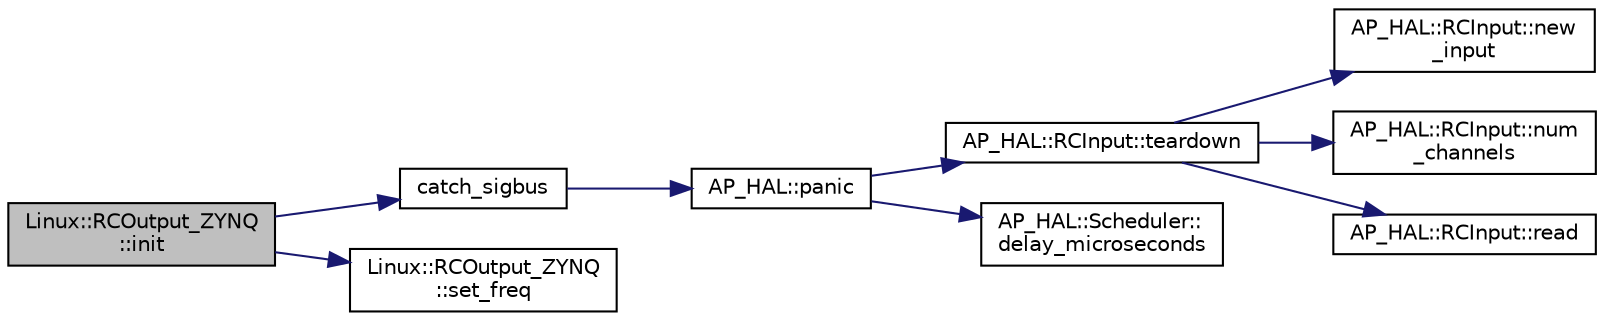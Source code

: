 digraph "Linux::RCOutput_ZYNQ::init"
{
 // INTERACTIVE_SVG=YES
  edge [fontname="Helvetica",fontsize="10",labelfontname="Helvetica",labelfontsize="10"];
  node [fontname="Helvetica",fontsize="10",shape=record];
  rankdir="LR";
  Node1 [label="Linux::RCOutput_ZYNQ\l::init",height=0.2,width=0.4,color="black", fillcolor="grey75", style="filled", fontcolor="black"];
  Node1 -> Node2 [color="midnightblue",fontsize="10",style="solid",fontname="Helvetica"];
  Node2 [label="catch_sigbus",height=0.2,width=0.4,color="black", fillcolor="white", style="filled",URL="$RCOutput__ZYNQ_8cpp.html#ae38f8ce16efbab679639a983f769906a"];
  Node2 -> Node3 [color="midnightblue",fontsize="10",style="solid",fontname="Helvetica"];
  Node3 [label="AP_HAL::panic",height=0.2,width=0.4,color="black", fillcolor="white", style="filled",URL="$namespaceAP__HAL.html#a71832f03d849a0c088f04fc98d3c8143"];
  Node3 -> Node4 [color="midnightblue",fontsize="10",style="solid",fontname="Helvetica"];
  Node4 [label="AP_HAL::RCInput::teardown",height=0.2,width=0.4,color="black", fillcolor="white", style="filled",URL="$classAP__HAL_1_1RCInput.html#a2bea13d38f2b9ae8bf5193a3a69f0a31"];
  Node4 -> Node5 [color="midnightblue",fontsize="10",style="solid",fontname="Helvetica"];
  Node5 [label="AP_HAL::RCInput::new\l_input",height=0.2,width=0.4,color="black", fillcolor="white", style="filled",URL="$classAP__HAL_1_1RCInput.html#aee1fade33080edef83dd7db0fad0f7da"];
  Node4 -> Node6 [color="midnightblue",fontsize="10",style="solid",fontname="Helvetica"];
  Node6 [label="AP_HAL::RCInput::num\l_channels",height=0.2,width=0.4,color="black", fillcolor="white", style="filled",URL="$classAP__HAL_1_1RCInput.html#ae55f959c6115c1f41783af3a2b6c4fcd"];
  Node4 -> Node7 [color="midnightblue",fontsize="10",style="solid",fontname="Helvetica"];
  Node7 [label="AP_HAL::RCInput::read",height=0.2,width=0.4,color="black", fillcolor="white", style="filled",URL="$classAP__HAL_1_1RCInput.html#a078fd7e6d2e6a899009ec674a8e03498"];
  Node3 -> Node8 [color="midnightblue",fontsize="10",style="solid",fontname="Helvetica"];
  Node8 [label="AP_HAL::Scheduler::\ldelay_microseconds",height=0.2,width=0.4,color="black", fillcolor="white", style="filled",URL="$classAP__HAL_1_1Scheduler.html#a78c4f1b1f192ac1c99544b6cc8f099b0"];
  Node1 -> Node9 [color="midnightblue",fontsize="10",style="solid",fontname="Helvetica"];
  Node9 [label="Linux::RCOutput_ZYNQ\l::set_freq",height=0.2,width=0.4,color="black", fillcolor="white", style="filled",URL="$classLinux_1_1RCOutput__ZYNQ.html#ac1315d1625281d6e933b640b235631fd"];
}
